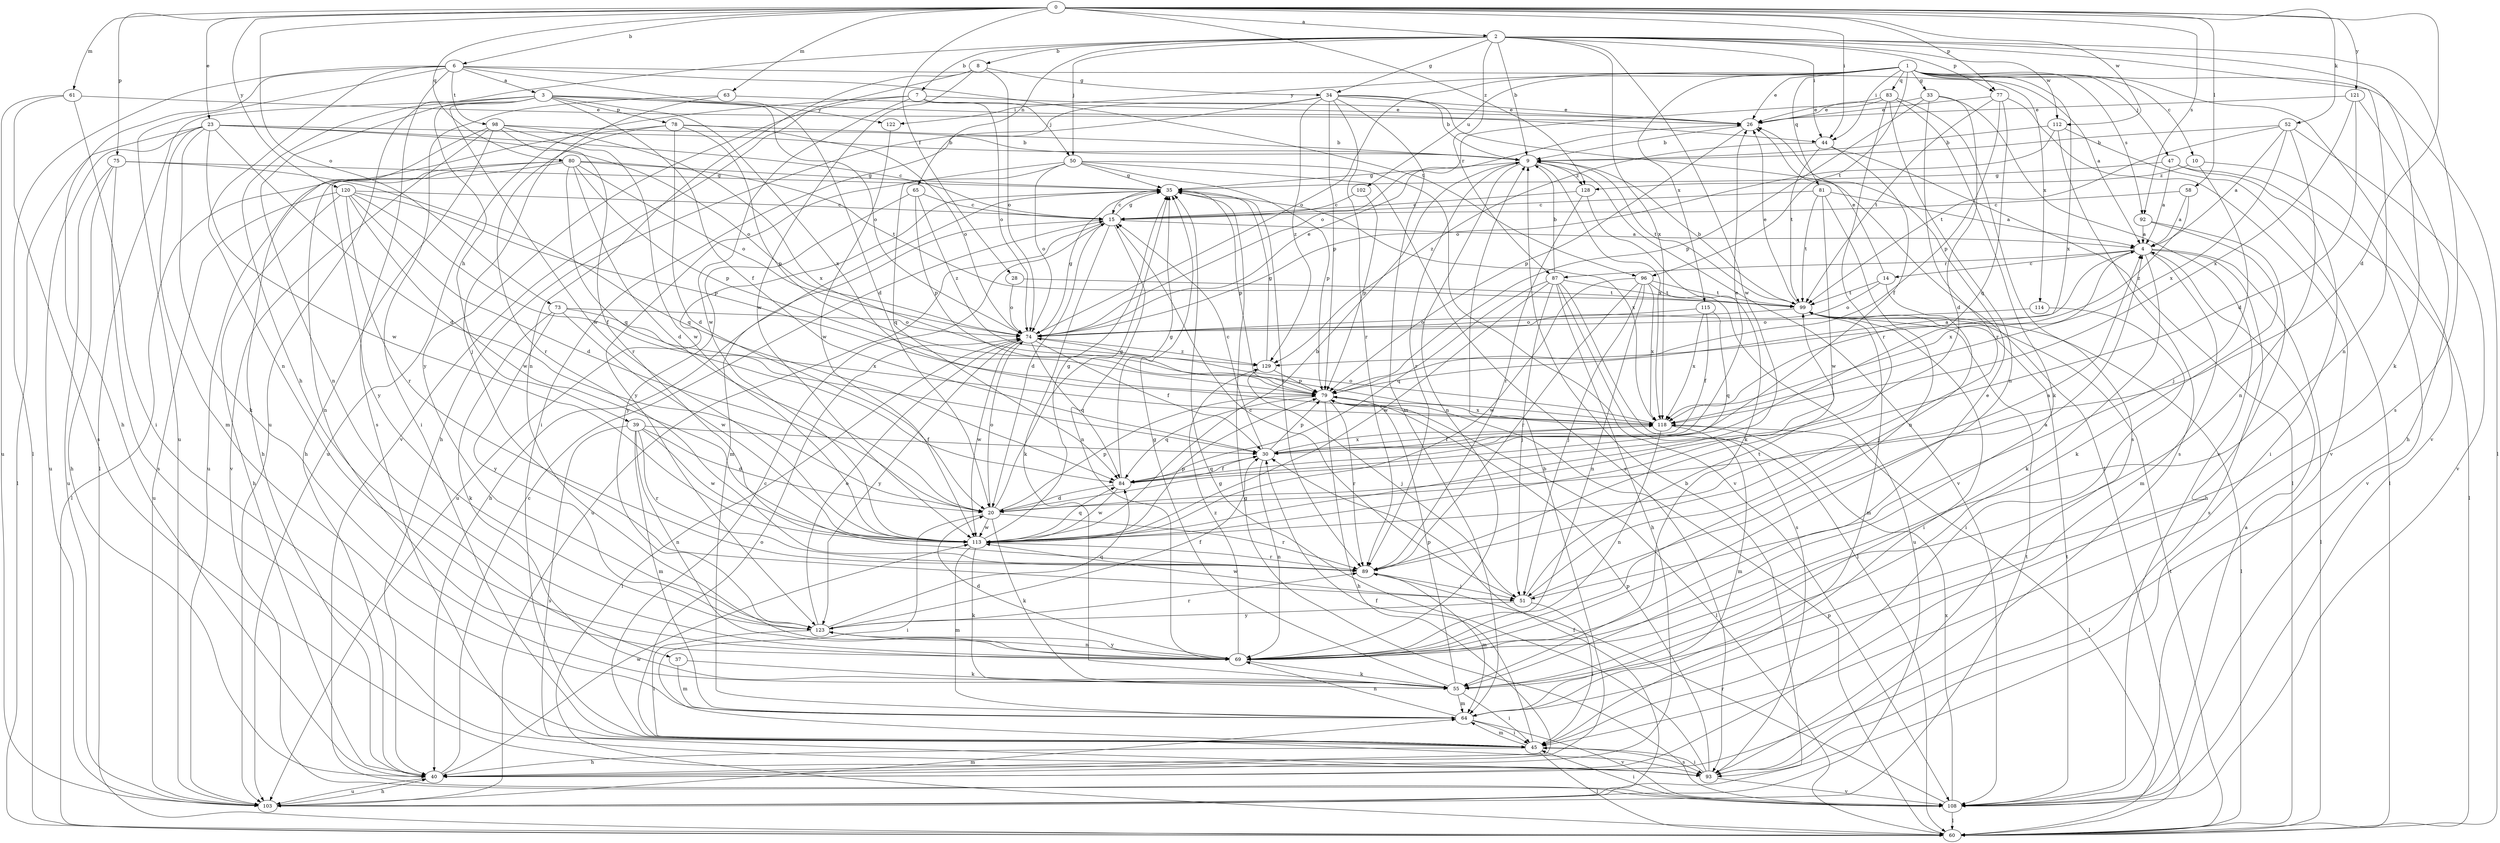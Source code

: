 strict digraph  {
0;
1;
2;
3;
4;
6;
7;
8;
9;
10;
14;
15;
20;
23;
26;
28;
30;
33;
34;
35;
37;
39;
40;
44;
45;
47;
50;
51;
52;
55;
58;
60;
61;
63;
64;
65;
69;
73;
74;
75;
77;
78;
79;
80;
81;
83;
84;
87;
89;
92;
93;
96;
98;
99;
102;
103;
108;
112;
113;
114;
115;
118;
120;
121;
122;
123;
128;
129;
0 -> 2  [label=a];
0 -> 6  [label=b];
0 -> 20  [label=d];
0 -> 23  [label=e];
0 -> 28  [label=f];
0 -> 44  [label=i];
0 -> 52  [label=k];
0 -> 58  [label=l];
0 -> 61  [label=m];
0 -> 63  [label=m];
0 -> 73  [label=o];
0 -> 75  [label=p];
0 -> 77  [label=p];
0 -> 80  [label=q];
0 -> 92  [label=s];
0 -> 112  [label=w];
0 -> 120  [label=y];
0 -> 121  [label=y];
0 -> 128  [label=z];
1 -> 10  [label=c];
1 -> 26  [label=e];
1 -> 33  [label=g];
1 -> 44  [label=i];
1 -> 47  [label=j];
1 -> 60  [label=l];
1 -> 74  [label=o];
1 -> 81  [label=q];
1 -> 83  [label=q];
1 -> 92  [label=s];
1 -> 96  [label=t];
1 -> 102  [label=u];
1 -> 108  [label=v];
1 -> 114  [label=x];
1 -> 115  [label=x];
1 -> 118  [label=x];
1 -> 122  [label=y];
2 -> 7  [label=b];
2 -> 8  [label=b];
2 -> 9  [label=b];
2 -> 34  [label=g];
2 -> 44  [label=i];
2 -> 50  [label=j];
2 -> 55  [label=k];
2 -> 65  [label=n];
2 -> 69  [label=n];
2 -> 77  [label=p];
2 -> 87  [label=r];
2 -> 93  [label=s];
2 -> 103  [label=u];
2 -> 112  [label=w];
2 -> 113  [label=w];
2 -> 118  [label=x];
3 -> 30  [label=f];
3 -> 37  [label=h];
3 -> 39  [label=h];
3 -> 44  [label=i];
3 -> 60  [label=l];
3 -> 69  [label=n];
3 -> 74  [label=o];
3 -> 78  [label=p];
3 -> 113  [label=w];
3 -> 118  [label=x];
3 -> 122  [label=y];
4 -> 14  [label=c];
4 -> 55  [label=k];
4 -> 60  [label=l];
4 -> 64  [label=m];
4 -> 87  [label=r];
4 -> 93  [label=s];
4 -> 118  [label=x];
6 -> 3  [label=a];
6 -> 4  [label=a];
6 -> 20  [label=d];
6 -> 40  [label=h];
6 -> 60  [label=l];
6 -> 69  [label=n];
6 -> 93  [label=s];
6 -> 96  [label=t];
6 -> 98  [label=t];
6 -> 103  [label=u];
7 -> 26  [label=e];
7 -> 50  [label=j];
7 -> 74  [label=o];
7 -> 103  [label=u];
7 -> 113  [label=w];
7 -> 123  [label=y];
8 -> 34  [label=g];
8 -> 69  [label=n];
8 -> 74  [label=o];
8 -> 108  [label=v];
8 -> 113  [label=w];
9 -> 35  [label=g];
9 -> 69  [label=n];
9 -> 89  [label=r];
9 -> 99  [label=t];
9 -> 108  [label=v];
9 -> 118  [label=x];
9 -> 128  [label=z];
10 -> 51  [label=j];
10 -> 108  [label=v];
10 -> 128  [label=z];
14 -> 26  [label=e];
14 -> 51  [label=j];
14 -> 74  [label=o];
14 -> 99  [label=t];
15 -> 4  [label=a];
15 -> 20  [label=d];
15 -> 35  [label=g];
15 -> 40  [label=h];
15 -> 55  [label=k];
15 -> 69  [label=n];
15 -> 103  [label=u];
20 -> 35  [label=g];
20 -> 45  [label=i];
20 -> 55  [label=k];
20 -> 74  [label=o];
20 -> 79  [label=p];
20 -> 89  [label=r];
20 -> 113  [label=w];
23 -> 9  [label=b];
23 -> 15  [label=c];
23 -> 20  [label=d];
23 -> 55  [label=k];
23 -> 60  [label=l];
23 -> 64  [label=m];
23 -> 74  [label=o];
23 -> 103  [label=u];
23 -> 113  [label=w];
26 -> 9  [label=b];
26 -> 79  [label=p];
28 -> 74  [label=o];
28 -> 99  [label=t];
30 -> 15  [label=c];
30 -> 26  [label=e];
30 -> 69  [label=n];
30 -> 79  [label=p];
30 -> 84  [label=q];
30 -> 118  [label=x];
33 -> 20  [label=d];
33 -> 26  [label=e];
33 -> 79  [label=p];
33 -> 89  [label=r];
33 -> 108  [label=v];
34 -> 9  [label=b];
34 -> 26  [label=e];
34 -> 40  [label=h];
34 -> 45  [label=i];
34 -> 60  [label=l];
34 -> 64  [label=m];
34 -> 79  [label=p];
34 -> 89  [label=r];
34 -> 129  [label=z];
35 -> 15  [label=c];
35 -> 64  [label=m];
35 -> 79  [label=p];
35 -> 89  [label=r];
35 -> 103  [label=u];
35 -> 118  [label=x];
37 -> 55  [label=k];
37 -> 64  [label=m];
39 -> 20  [label=d];
39 -> 30  [label=f];
39 -> 64  [label=m];
39 -> 69  [label=n];
39 -> 89  [label=r];
39 -> 93  [label=s];
39 -> 113  [label=w];
40 -> 9  [label=b];
40 -> 15  [label=c];
40 -> 103  [label=u];
40 -> 113  [label=w];
44 -> 30  [label=f];
44 -> 60  [label=l];
44 -> 99  [label=t];
44 -> 129  [label=z];
45 -> 15  [label=c];
45 -> 30  [label=f];
45 -> 40  [label=h];
45 -> 60  [label=l];
45 -> 64  [label=m];
45 -> 74  [label=o];
45 -> 93  [label=s];
47 -> 4  [label=a];
47 -> 35  [label=g];
47 -> 45  [label=i];
47 -> 60  [label=l];
50 -> 35  [label=g];
50 -> 74  [label=o];
50 -> 79  [label=p];
50 -> 84  [label=q];
50 -> 93  [label=s];
50 -> 108  [label=v];
50 -> 123  [label=y];
51 -> 4  [label=a];
51 -> 15  [label=c];
51 -> 45  [label=i];
51 -> 99  [label=t];
51 -> 113  [label=w];
51 -> 123  [label=y];
52 -> 4  [label=a];
52 -> 9  [label=b];
52 -> 69  [label=n];
52 -> 99  [label=t];
52 -> 108  [label=v];
52 -> 118  [label=x];
55 -> 35  [label=g];
55 -> 45  [label=i];
55 -> 64  [label=m];
55 -> 79  [label=p];
58 -> 4  [label=a];
58 -> 15  [label=c];
58 -> 129  [label=z];
60 -> 79  [label=p];
60 -> 99  [label=t];
61 -> 26  [label=e];
61 -> 45  [label=i];
61 -> 93  [label=s];
61 -> 103  [label=u];
63 -> 26  [label=e];
63 -> 45  [label=i];
63 -> 51  [label=j];
64 -> 45  [label=i];
64 -> 69  [label=n];
64 -> 108  [label=v];
65 -> 15  [label=c];
65 -> 79  [label=p];
65 -> 123  [label=y];
65 -> 129  [label=z];
69 -> 20  [label=d];
69 -> 26  [label=e];
69 -> 55  [label=k];
69 -> 123  [label=y];
69 -> 129  [label=z];
73 -> 55  [label=k];
73 -> 74  [label=o];
73 -> 113  [label=w];
73 -> 118  [label=x];
73 -> 123  [label=y];
74 -> 26  [label=e];
74 -> 30  [label=f];
74 -> 35  [label=g];
74 -> 60  [label=l];
74 -> 84  [label=q];
74 -> 113  [label=w];
74 -> 123  [label=y];
74 -> 129  [label=z];
75 -> 35  [label=g];
75 -> 40  [label=h];
75 -> 84  [label=q];
75 -> 93  [label=s];
75 -> 103  [label=u];
77 -> 26  [label=e];
77 -> 79  [label=p];
77 -> 84  [label=q];
77 -> 99  [label=t];
77 -> 108  [label=v];
78 -> 9  [label=b];
78 -> 20  [label=d];
78 -> 40  [label=h];
78 -> 74  [label=o];
78 -> 79  [label=p];
78 -> 89  [label=r];
79 -> 4  [label=a];
79 -> 40  [label=h];
79 -> 60  [label=l];
79 -> 84  [label=q];
79 -> 89  [label=r];
79 -> 118  [label=x];
80 -> 20  [label=d];
80 -> 35  [label=g];
80 -> 60  [label=l];
80 -> 69  [label=n];
80 -> 74  [label=o];
80 -> 79  [label=p];
80 -> 84  [label=q];
80 -> 99  [label=t];
80 -> 123  [label=y];
81 -> 4  [label=a];
81 -> 15  [label=c];
81 -> 69  [label=n];
81 -> 99  [label=t];
81 -> 113  [label=w];
83 -> 26  [label=e];
83 -> 55  [label=k];
83 -> 69  [label=n];
83 -> 74  [label=o];
83 -> 89  [label=r];
83 -> 93  [label=s];
84 -> 20  [label=d];
84 -> 30  [label=f];
84 -> 35  [label=g];
84 -> 113  [label=w];
87 -> 9  [label=b];
87 -> 40  [label=h];
87 -> 51  [label=j];
87 -> 60  [label=l];
87 -> 84  [label=q];
87 -> 93  [label=s];
87 -> 99  [label=t];
87 -> 113  [label=w];
89 -> 51  [label=j];
89 -> 64  [label=m];
92 -> 4  [label=a];
92 -> 40  [label=h];
92 -> 55  [label=k];
93 -> 35  [label=g];
93 -> 45  [label=i];
93 -> 79  [label=p];
93 -> 108  [label=v];
96 -> 51  [label=j];
96 -> 69  [label=n];
96 -> 89  [label=r];
96 -> 99  [label=t];
96 -> 103  [label=u];
96 -> 113  [label=w];
96 -> 118  [label=x];
98 -> 9  [label=b];
98 -> 40  [label=h];
98 -> 89  [label=r];
98 -> 103  [label=u];
98 -> 108  [label=v];
98 -> 113  [label=w];
98 -> 118  [label=x];
99 -> 9  [label=b];
99 -> 26  [label=e];
99 -> 45  [label=i];
99 -> 60  [label=l];
99 -> 64  [label=m];
99 -> 74  [label=o];
102 -> 15  [label=c];
102 -> 79  [label=p];
103 -> 9  [label=b];
103 -> 30  [label=f];
103 -> 40  [label=h];
103 -> 64  [label=m];
103 -> 99  [label=t];
108 -> 4  [label=a];
108 -> 35  [label=g];
108 -> 45  [label=i];
108 -> 60  [label=l];
108 -> 89  [label=r];
108 -> 99  [label=t];
108 -> 118  [label=x];
112 -> 9  [label=b];
112 -> 60  [label=l];
112 -> 74  [label=o];
112 -> 93  [label=s];
113 -> 4  [label=a];
113 -> 9  [label=b];
113 -> 35  [label=g];
113 -> 55  [label=k];
113 -> 64  [label=m];
113 -> 79  [label=p];
113 -> 84  [label=q];
113 -> 89  [label=r];
114 -> 45  [label=i];
114 -> 74  [label=o];
115 -> 30  [label=f];
115 -> 74  [label=o];
115 -> 84  [label=q];
115 -> 118  [label=x];
118 -> 30  [label=f];
118 -> 60  [label=l];
118 -> 64  [label=m];
118 -> 69  [label=n];
118 -> 74  [label=o];
120 -> 15  [label=c];
120 -> 20  [label=d];
120 -> 30  [label=f];
120 -> 40  [label=h];
120 -> 79  [label=p];
120 -> 89  [label=r];
120 -> 103  [label=u];
120 -> 113  [label=w];
121 -> 20  [label=d];
121 -> 26  [label=e];
121 -> 40  [label=h];
121 -> 118  [label=x];
122 -> 113  [label=w];
123 -> 30  [label=f];
123 -> 45  [label=i];
123 -> 69  [label=n];
123 -> 74  [label=o];
123 -> 84  [label=q];
123 -> 89  [label=r];
128 -> 15  [label=c];
128 -> 55  [label=k];
128 -> 89  [label=r];
129 -> 35  [label=g];
129 -> 51  [label=j];
129 -> 79  [label=p];
}
